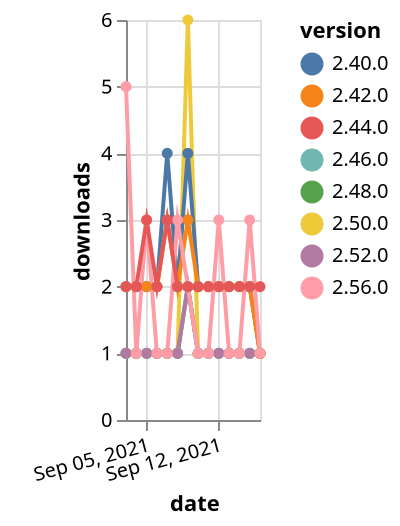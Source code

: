 {"$schema": "https://vega.github.io/schema/vega-lite/v5.json", "description": "A simple bar chart with embedded data.", "data": {"values": [{"date": "2021-09-03", "total": 218, "delta": 1, "version": "2.48.0"}, {"date": "2021-09-04", "total": 219, "delta": 1, "version": "2.48.0"}, {"date": "2021-09-05", "total": 220, "delta": 1, "version": "2.48.0"}, {"date": "2021-09-06", "total": 221, "delta": 1, "version": "2.48.0"}, {"date": "2021-09-07", "total": 222, "delta": 1, "version": "2.48.0"}, {"date": "2021-09-08", "total": 223, "delta": 1, "version": "2.48.0"}, {"date": "2021-09-09", "total": 225, "delta": 2, "version": "2.48.0"}, {"date": "2021-09-10", "total": 226, "delta": 1, "version": "2.48.0"}, {"date": "2021-09-11", "total": 227, "delta": 1, "version": "2.48.0"}, {"date": "2021-09-12", "total": 228, "delta": 1, "version": "2.48.0"}, {"date": "2021-09-13", "total": 229, "delta": 1, "version": "2.48.0"}, {"date": "2021-09-14", "total": 230, "delta": 1, "version": "2.48.0"}, {"date": "2021-09-15", "total": 231, "delta": 1, "version": "2.48.0"}, {"date": "2021-09-16", "total": 232, "delta": 1, "version": "2.48.0"}, {"date": "2021-09-03", "total": 231, "delta": 1, "version": "2.50.0"}, {"date": "2021-09-04", "total": 232, "delta": 1, "version": "2.50.0"}, {"date": "2021-09-05", "total": 233, "delta": 1, "version": "2.50.0"}, {"date": "2021-09-06", "total": 234, "delta": 1, "version": "2.50.0"}, {"date": "2021-09-07", "total": 235, "delta": 1, "version": "2.50.0"}, {"date": "2021-09-08", "total": 236, "delta": 1, "version": "2.50.0"}, {"date": "2021-09-09", "total": 242, "delta": 6, "version": "2.50.0"}, {"date": "2021-09-10", "total": 243, "delta": 1, "version": "2.50.0"}, {"date": "2021-09-11", "total": 244, "delta": 1, "version": "2.50.0"}, {"date": "2021-09-12", "total": 245, "delta": 1, "version": "2.50.0"}, {"date": "2021-09-13", "total": 246, "delta": 1, "version": "2.50.0"}, {"date": "2021-09-14", "total": 247, "delta": 1, "version": "2.50.0"}, {"date": "2021-09-15", "total": 248, "delta": 1, "version": "2.50.0"}, {"date": "2021-09-16", "total": 249, "delta": 1, "version": "2.50.0"}, {"date": "2021-09-03", "total": 3275, "delta": 2, "version": "2.40.0"}, {"date": "2021-09-04", "total": 3277, "delta": 2, "version": "2.40.0"}, {"date": "2021-09-05", "total": 3279, "delta": 2, "version": "2.40.0"}, {"date": "2021-09-06", "total": 3281, "delta": 2, "version": "2.40.0"}, {"date": "2021-09-07", "total": 3285, "delta": 4, "version": "2.40.0"}, {"date": "2021-09-08", "total": 3287, "delta": 2, "version": "2.40.0"}, {"date": "2021-09-09", "total": 3291, "delta": 4, "version": "2.40.0"}, {"date": "2021-09-10", "total": 3293, "delta": 2, "version": "2.40.0"}, {"date": "2021-09-11", "total": 3295, "delta": 2, "version": "2.40.0"}, {"date": "2021-09-12", "total": 3297, "delta": 2, "version": "2.40.0"}, {"date": "2021-09-13", "total": 3299, "delta": 2, "version": "2.40.0"}, {"date": "2021-09-14", "total": 3301, "delta": 2, "version": "2.40.0"}, {"date": "2021-09-15", "total": 3303, "delta": 2, "version": "2.40.0"}, {"date": "2021-09-16", "total": 3304, "delta": 1, "version": "2.40.0"}, {"date": "2021-09-03", "total": 310, "delta": 1, "version": "2.46.0"}, {"date": "2021-09-04", "total": 311, "delta": 1, "version": "2.46.0"}, {"date": "2021-09-05", "total": 312, "delta": 1, "version": "2.46.0"}, {"date": "2021-09-06", "total": 313, "delta": 1, "version": "2.46.0"}, {"date": "2021-09-07", "total": 314, "delta": 1, "version": "2.46.0"}, {"date": "2021-09-08", "total": 315, "delta": 1, "version": "2.46.0"}, {"date": "2021-09-09", "total": 317, "delta": 2, "version": "2.46.0"}, {"date": "2021-09-10", "total": 318, "delta": 1, "version": "2.46.0"}, {"date": "2021-09-11", "total": 319, "delta": 1, "version": "2.46.0"}, {"date": "2021-09-12", "total": 320, "delta": 1, "version": "2.46.0"}, {"date": "2021-09-13", "total": 321, "delta": 1, "version": "2.46.0"}, {"date": "2021-09-14", "total": 322, "delta": 1, "version": "2.46.0"}, {"date": "2021-09-15", "total": 323, "delta": 1, "version": "2.46.0"}, {"date": "2021-09-16", "total": 324, "delta": 1, "version": "2.46.0"}, {"date": "2021-09-03", "total": 180, "delta": 1, "version": "2.52.0"}, {"date": "2021-09-04", "total": 181, "delta": 1, "version": "2.52.0"}, {"date": "2021-09-05", "total": 182, "delta": 1, "version": "2.52.0"}, {"date": "2021-09-06", "total": 183, "delta": 1, "version": "2.52.0"}, {"date": "2021-09-07", "total": 184, "delta": 1, "version": "2.52.0"}, {"date": "2021-09-08", "total": 185, "delta": 1, "version": "2.52.0"}, {"date": "2021-09-09", "total": 187, "delta": 2, "version": "2.52.0"}, {"date": "2021-09-10", "total": 188, "delta": 1, "version": "2.52.0"}, {"date": "2021-09-11", "total": 189, "delta": 1, "version": "2.52.0"}, {"date": "2021-09-12", "total": 190, "delta": 1, "version": "2.52.0"}, {"date": "2021-09-13", "total": 191, "delta": 1, "version": "2.52.0"}, {"date": "2021-09-14", "total": 192, "delta": 1, "version": "2.52.0"}, {"date": "2021-09-15", "total": 193, "delta": 1, "version": "2.52.0"}, {"date": "2021-09-16", "total": 194, "delta": 1, "version": "2.52.0"}, {"date": "2021-09-03", "total": 2710, "delta": 2, "version": "2.42.0"}, {"date": "2021-09-04", "total": 2712, "delta": 2, "version": "2.42.0"}, {"date": "2021-09-05", "total": 2714, "delta": 2, "version": "2.42.0"}, {"date": "2021-09-06", "total": 2716, "delta": 2, "version": "2.42.0"}, {"date": "2021-09-07", "total": 2719, "delta": 3, "version": "2.42.0"}, {"date": "2021-09-08", "total": 2721, "delta": 2, "version": "2.42.0"}, {"date": "2021-09-09", "total": 2724, "delta": 3, "version": "2.42.0"}, {"date": "2021-09-10", "total": 2726, "delta": 2, "version": "2.42.0"}, {"date": "2021-09-11", "total": 2728, "delta": 2, "version": "2.42.0"}, {"date": "2021-09-12", "total": 2730, "delta": 2, "version": "2.42.0"}, {"date": "2021-09-13", "total": 2732, "delta": 2, "version": "2.42.0"}, {"date": "2021-09-14", "total": 2734, "delta": 2, "version": "2.42.0"}, {"date": "2021-09-15", "total": 2736, "delta": 2, "version": "2.42.0"}, {"date": "2021-09-16", "total": 2737, "delta": 1, "version": "2.42.0"}, {"date": "2021-09-03", "total": 139, "delta": 5, "version": "2.56.0"}, {"date": "2021-09-04", "total": 140, "delta": 1, "version": "2.56.0"}, {"date": "2021-09-05", "total": 143, "delta": 3, "version": "2.56.0"}, {"date": "2021-09-06", "total": 144, "delta": 1, "version": "2.56.0"}, {"date": "2021-09-07", "total": 145, "delta": 1, "version": "2.56.0"}, {"date": "2021-09-08", "total": 148, "delta": 3, "version": "2.56.0"}, {"date": "2021-09-09", "total": 150, "delta": 2, "version": "2.56.0"}, {"date": "2021-09-10", "total": 151, "delta": 1, "version": "2.56.0"}, {"date": "2021-09-11", "total": 152, "delta": 1, "version": "2.56.0"}, {"date": "2021-09-12", "total": 155, "delta": 3, "version": "2.56.0"}, {"date": "2021-09-13", "total": 156, "delta": 1, "version": "2.56.0"}, {"date": "2021-09-14", "total": 157, "delta": 1, "version": "2.56.0"}, {"date": "2021-09-15", "total": 160, "delta": 3, "version": "2.56.0"}, {"date": "2021-09-16", "total": 161, "delta": 1, "version": "2.56.0"}, {"date": "2021-09-03", "total": 2331, "delta": 2, "version": "2.44.0"}, {"date": "2021-09-04", "total": 2333, "delta": 2, "version": "2.44.0"}, {"date": "2021-09-05", "total": 2336, "delta": 3, "version": "2.44.0"}, {"date": "2021-09-06", "total": 2338, "delta": 2, "version": "2.44.0"}, {"date": "2021-09-07", "total": 2341, "delta": 3, "version": "2.44.0"}, {"date": "2021-09-08", "total": 2343, "delta": 2, "version": "2.44.0"}, {"date": "2021-09-09", "total": 2345, "delta": 2, "version": "2.44.0"}, {"date": "2021-09-10", "total": 2347, "delta": 2, "version": "2.44.0"}, {"date": "2021-09-11", "total": 2349, "delta": 2, "version": "2.44.0"}, {"date": "2021-09-12", "total": 2351, "delta": 2, "version": "2.44.0"}, {"date": "2021-09-13", "total": 2353, "delta": 2, "version": "2.44.0"}, {"date": "2021-09-14", "total": 2355, "delta": 2, "version": "2.44.0"}, {"date": "2021-09-15", "total": 2357, "delta": 2, "version": "2.44.0"}, {"date": "2021-09-16", "total": 2359, "delta": 2, "version": "2.44.0"}]}, "width": "container", "mark": {"type": "line", "point": {"filled": true}}, "encoding": {"x": {"field": "date", "type": "temporal", "timeUnit": "yearmonthdate", "title": "date", "axis": {"labelAngle": -15}}, "y": {"field": "delta", "type": "quantitative", "title": "downloads"}, "color": {"field": "version", "type": "nominal"}, "tooltip": {"field": "delta"}}}